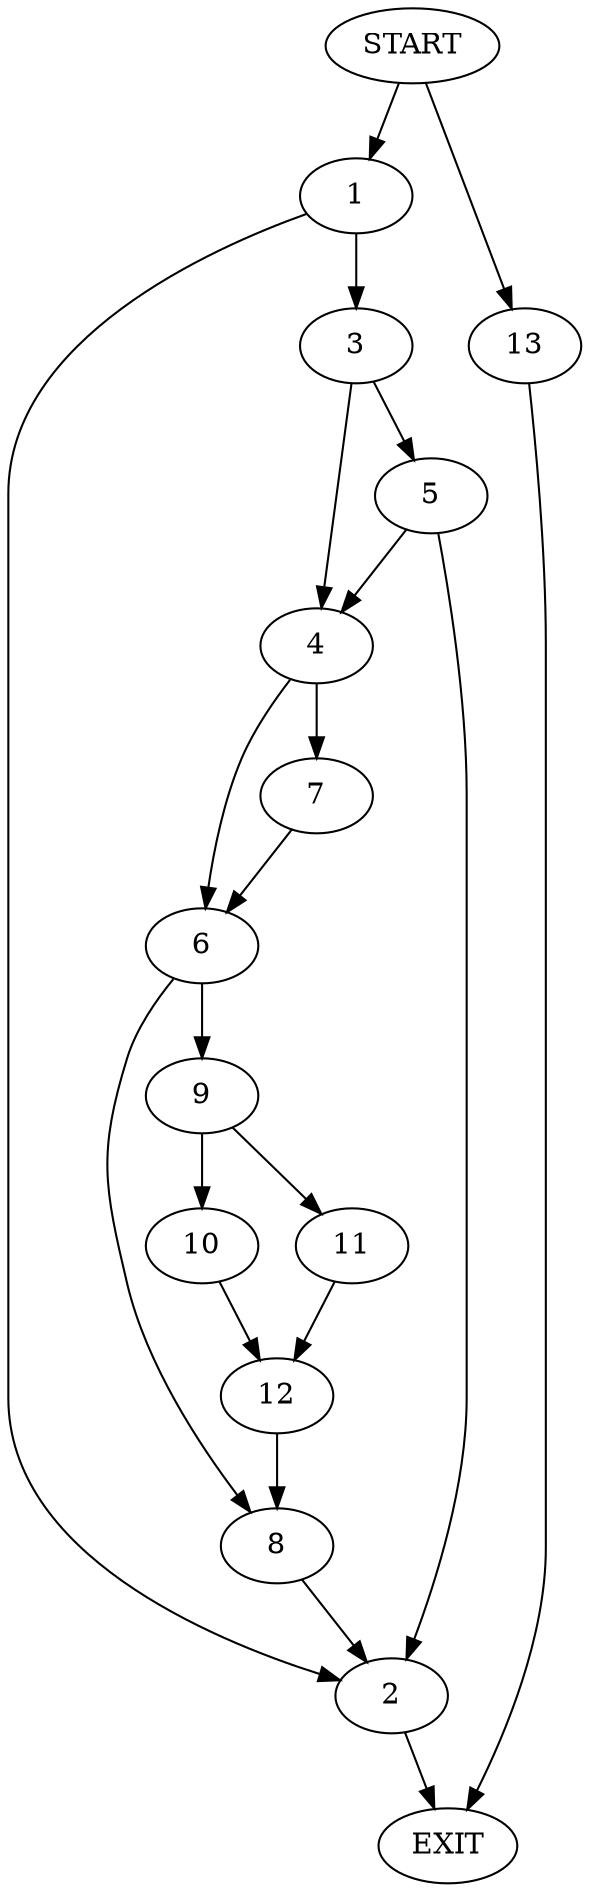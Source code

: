 digraph {
0 [label="START"]
14 [label="EXIT"]
0 -> 1
1 -> 2
1 -> 3
2 -> 14
3 -> 4
3 -> 5
4 -> 6
4 -> 7
5 -> 2
5 -> 4
7 -> 6
6 -> 8
6 -> 9
9 -> 10
9 -> 11
8 -> 2
10 -> 12
11 -> 12
12 -> 8
0 -> 13
13 -> 14
}
